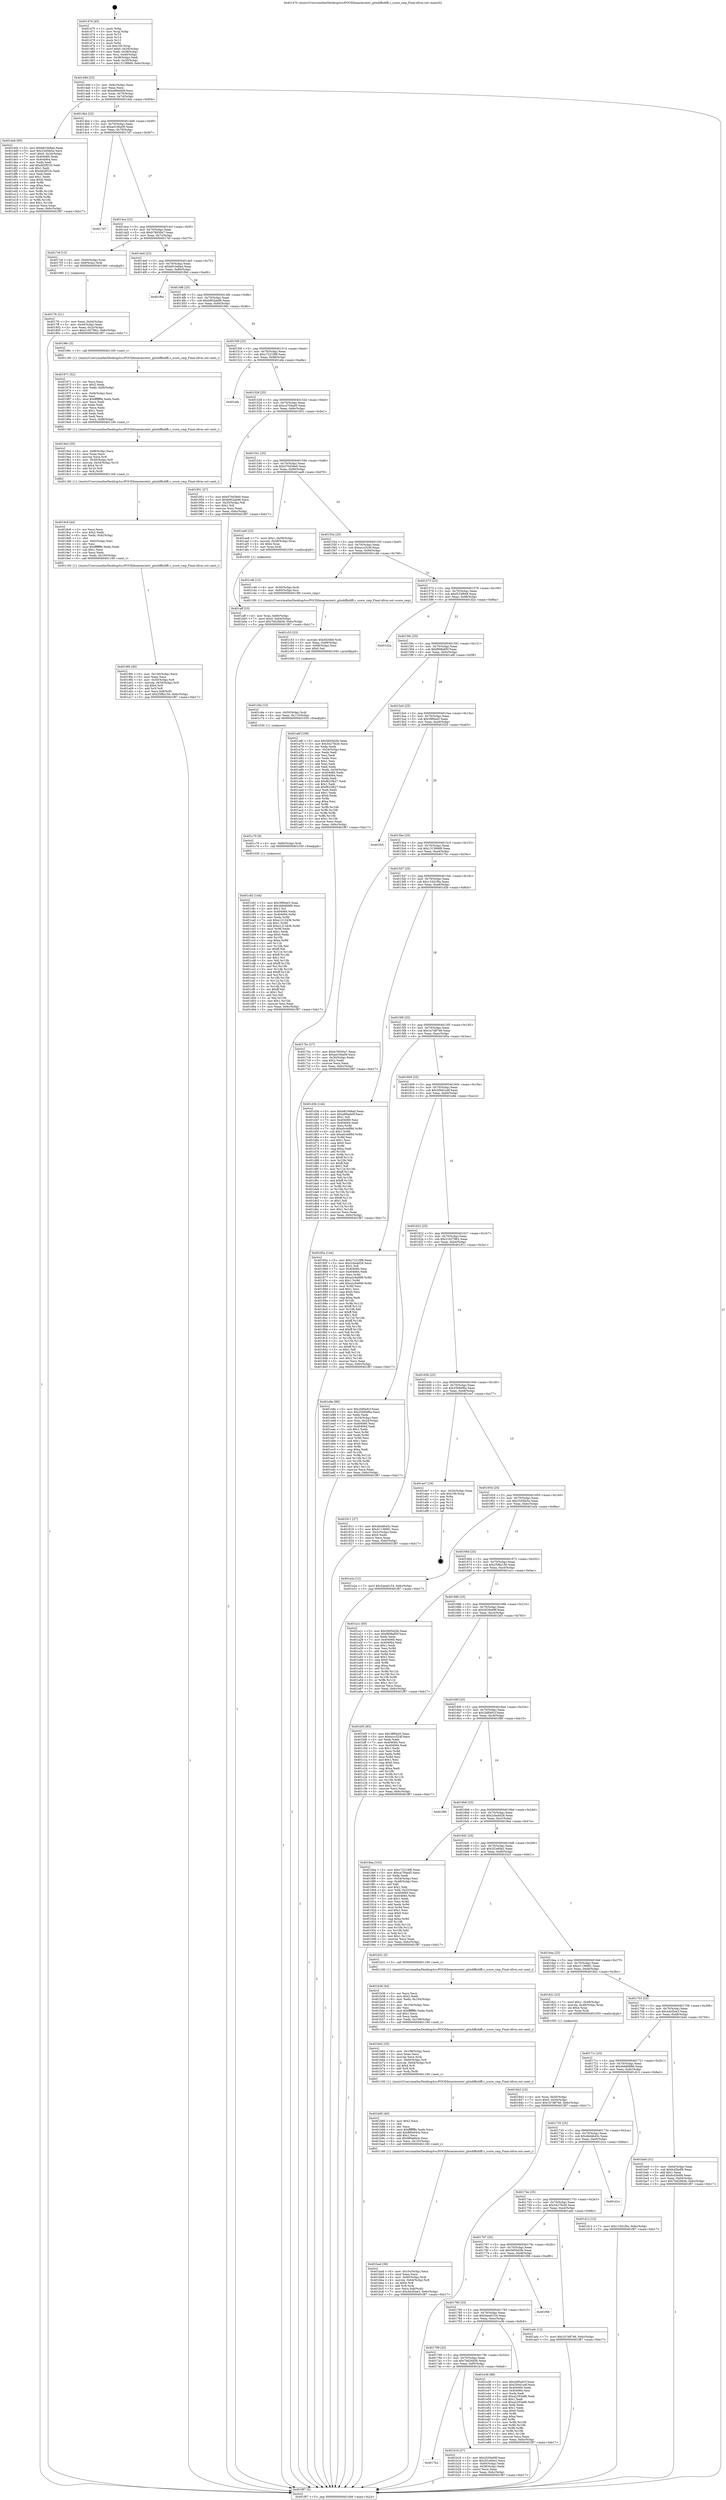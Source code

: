 digraph "0x401470" {
  label = "0x401470 (/mnt/c/Users/mathe/Desktop/tcc/POCII/binaries/extr_gitxdiffxdiffi.c_score_cmp_Final-ollvm.out::main(0))"
  labelloc = "t"
  node[shape=record]

  Entry [label="",width=0.3,height=0.3,shape=circle,fillcolor=black,style=filled]
  "0x40149d" [label="{
     0x40149d [23]\l
     | [instrs]\l
     &nbsp;&nbsp;0x40149d \<+3\>: mov -0x6c(%rbp),%eax\l
     &nbsp;&nbsp;0x4014a0 \<+2\>: mov %eax,%ecx\l
     &nbsp;&nbsp;0x4014a2 \<+6\>: sub $0xa99eeb0f,%ecx\l
     &nbsp;&nbsp;0x4014a8 \<+3\>: mov %eax,-0x70(%rbp)\l
     &nbsp;&nbsp;0x4014ab \<+3\>: mov %ecx,-0x74(%rbp)\l
     &nbsp;&nbsp;0x4014ae \<+6\>: je 0000000000401dcb \<main+0x95b\>\l
  }"]
  "0x401dcb" [label="{
     0x401dcb [95]\l
     | [instrs]\l
     &nbsp;&nbsp;0x401dcb \<+5\>: mov $0xb810e8ad,%eax\l
     &nbsp;&nbsp;0x401dd0 \<+5\>: mov $0x25d5fe5a,%ecx\l
     &nbsp;&nbsp;0x401dd5 \<+7\>: movl $0x0,-0x34(%rbp)\l
     &nbsp;&nbsp;0x401ddc \<+7\>: mov 0x404060,%edx\l
     &nbsp;&nbsp;0x401de3 \<+7\>: mov 0x404064,%esi\l
     &nbsp;&nbsp;0x401dea \<+2\>: mov %edx,%edi\l
     &nbsp;&nbsp;0x401dec \<+6\>: add $0xdd2f01fc,%edi\l
     &nbsp;&nbsp;0x401df2 \<+3\>: sub $0x1,%edi\l
     &nbsp;&nbsp;0x401df5 \<+6\>: sub $0xdd2f01fc,%edi\l
     &nbsp;&nbsp;0x401dfb \<+3\>: imul %edi,%edx\l
     &nbsp;&nbsp;0x401dfe \<+3\>: and $0x1,%edx\l
     &nbsp;&nbsp;0x401e01 \<+3\>: cmp $0x0,%edx\l
     &nbsp;&nbsp;0x401e04 \<+4\>: sete %r8b\l
     &nbsp;&nbsp;0x401e08 \<+3\>: cmp $0xa,%esi\l
     &nbsp;&nbsp;0x401e0b \<+4\>: setl %r9b\l
     &nbsp;&nbsp;0x401e0f \<+3\>: mov %r8b,%r10b\l
     &nbsp;&nbsp;0x401e12 \<+3\>: and %r9b,%r10b\l
     &nbsp;&nbsp;0x401e15 \<+3\>: xor %r9b,%r8b\l
     &nbsp;&nbsp;0x401e18 \<+3\>: or %r8b,%r10b\l
     &nbsp;&nbsp;0x401e1b \<+4\>: test $0x1,%r10b\l
     &nbsp;&nbsp;0x401e1f \<+3\>: cmovne %ecx,%eax\l
     &nbsp;&nbsp;0x401e22 \<+3\>: mov %eax,-0x6c(%rbp)\l
     &nbsp;&nbsp;0x401e25 \<+5\>: jmp 0000000000401f87 \<main+0xb17\>\l
  }"]
  "0x4014b4" [label="{
     0x4014b4 [22]\l
     | [instrs]\l
     &nbsp;&nbsp;0x4014b4 \<+5\>: jmp 00000000004014b9 \<main+0x49\>\l
     &nbsp;&nbsp;0x4014b9 \<+3\>: mov -0x70(%rbp),%eax\l
     &nbsp;&nbsp;0x4014bc \<+5\>: sub $0xad106a09,%eax\l
     &nbsp;&nbsp;0x4014c1 \<+3\>: mov %eax,-0x78(%rbp)\l
     &nbsp;&nbsp;0x4014c4 \<+6\>: je 00000000004017d7 \<main+0x367\>\l
  }"]
  Exit [label="",width=0.3,height=0.3,shape=circle,fillcolor=black,style=filled,peripheries=2]
  "0x4017d7" [label="{
     0x4017d7\l
  }", style=dashed]
  "0x4014ca" [label="{
     0x4014ca [22]\l
     | [instrs]\l
     &nbsp;&nbsp;0x4014ca \<+5\>: jmp 00000000004014cf \<main+0x5f\>\l
     &nbsp;&nbsp;0x4014cf \<+3\>: mov -0x70(%rbp),%eax\l
     &nbsp;&nbsp;0x4014d2 \<+5\>: sub $0xb78050a7,%eax\l
     &nbsp;&nbsp;0x4014d7 \<+3\>: mov %eax,-0x7c(%rbp)\l
     &nbsp;&nbsp;0x4014da \<+6\>: je 00000000004017ef \<main+0x37f\>\l
  }"]
  "0x401c82" [label="{
     0x401c82 [144]\l
     | [instrs]\l
     &nbsp;&nbsp;0x401c82 \<+5\>: mov $0x38f0ed3,%eax\l
     &nbsp;&nbsp;0x401c87 \<+5\>: mov $0x4bb66686,%esi\l
     &nbsp;&nbsp;0x401c8c \<+2\>: mov $0x1,%cl\l
     &nbsp;&nbsp;0x401c8e \<+7\>: mov 0x404060,%edx\l
     &nbsp;&nbsp;0x401c95 \<+8\>: mov 0x404064,%r8d\l
     &nbsp;&nbsp;0x401c9d \<+3\>: mov %edx,%r9d\l
     &nbsp;&nbsp;0x401ca0 \<+7\>: sub $0xe1213436,%r9d\l
     &nbsp;&nbsp;0x401ca7 \<+4\>: sub $0x1,%r9d\l
     &nbsp;&nbsp;0x401cab \<+7\>: add $0xe1213436,%r9d\l
     &nbsp;&nbsp;0x401cb2 \<+4\>: imul %r9d,%edx\l
     &nbsp;&nbsp;0x401cb6 \<+3\>: and $0x1,%edx\l
     &nbsp;&nbsp;0x401cb9 \<+3\>: cmp $0x0,%edx\l
     &nbsp;&nbsp;0x401cbc \<+4\>: sete %r10b\l
     &nbsp;&nbsp;0x401cc0 \<+4\>: cmp $0xa,%r8d\l
     &nbsp;&nbsp;0x401cc4 \<+4\>: setl %r11b\l
     &nbsp;&nbsp;0x401cc8 \<+3\>: mov %r10b,%bl\l
     &nbsp;&nbsp;0x401ccb \<+3\>: xor $0xff,%bl\l
     &nbsp;&nbsp;0x401cce \<+3\>: mov %r11b,%r14b\l
     &nbsp;&nbsp;0x401cd1 \<+4\>: xor $0xff,%r14b\l
     &nbsp;&nbsp;0x401cd5 \<+3\>: xor $0x1,%cl\l
     &nbsp;&nbsp;0x401cd8 \<+3\>: mov %bl,%r15b\l
     &nbsp;&nbsp;0x401cdb \<+4\>: and $0xff,%r15b\l
     &nbsp;&nbsp;0x401cdf \<+3\>: and %cl,%r10b\l
     &nbsp;&nbsp;0x401ce2 \<+3\>: mov %r14b,%r12b\l
     &nbsp;&nbsp;0x401ce5 \<+4\>: and $0xff,%r12b\l
     &nbsp;&nbsp;0x401ce9 \<+3\>: and %cl,%r11b\l
     &nbsp;&nbsp;0x401cec \<+3\>: or %r10b,%r15b\l
     &nbsp;&nbsp;0x401cef \<+3\>: or %r11b,%r12b\l
     &nbsp;&nbsp;0x401cf2 \<+3\>: xor %r12b,%r15b\l
     &nbsp;&nbsp;0x401cf5 \<+3\>: or %r14b,%bl\l
     &nbsp;&nbsp;0x401cf8 \<+3\>: xor $0xff,%bl\l
     &nbsp;&nbsp;0x401cfb \<+3\>: or $0x1,%cl\l
     &nbsp;&nbsp;0x401cfe \<+2\>: and %cl,%bl\l
     &nbsp;&nbsp;0x401d00 \<+3\>: or %bl,%r15b\l
     &nbsp;&nbsp;0x401d03 \<+4\>: test $0x1,%r15b\l
     &nbsp;&nbsp;0x401d07 \<+3\>: cmovne %esi,%eax\l
     &nbsp;&nbsp;0x401d0a \<+3\>: mov %eax,-0x6c(%rbp)\l
     &nbsp;&nbsp;0x401d0d \<+5\>: jmp 0000000000401f87 \<main+0xb17\>\l
  }"]
  "0x4017ef" [label="{
     0x4017ef [13]\l
     | [instrs]\l
     &nbsp;&nbsp;0x4017ef \<+4\>: mov -0x40(%rbp),%rax\l
     &nbsp;&nbsp;0x4017f3 \<+4\>: mov 0x8(%rax),%rdi\l
     &nbsp;&nbsp;0x4017f7 \<+5\>: call 0000000000401060 \<atoi@plt\>\l
     | [calls]\l
     &nbsp;&nbsp;0x401060 \{1\} (unknown)\l
  }"]
  "0x4014e0" [label="{
     0x4014e0 [22]\l
     | [instrs]\l
     &nbsp;&nbsp;0x4014e0 \<+5\>: jmp 00000000004014e5 \<main+0x75\>\l
     &nbsp;&nbsp;0x4014e5 \<+3\>: mov -0x70(%rbp),%eax\l
     &nbsp;&nbsp;0x4014e8 \<+5\>: sub $0xb810e8ad,%eax\l
     &nbsp;&nbsp;0x4014ed \<+3\>: mov %eax,-0x80(%rbp)\l
     &nbsp;&nbsp;0x4014f0 \<+6\>: je 0000000000401f6d \<main+0xafd\>\l
  }"]
  "0x401c79" [label="{
     0x401c79 [9]\l
     | [instrs]\l
     &nbsp;&nbsp;0x401c79 \<+4\>: mov -0x60(%rbp),%rdi\l
     &nbsp;&nbsp;0x401c7d \<+5\>: call 0000000000401030 \<free@plt\>\l
     | [calls]\l
     &nbsp;&nbsp;0x401030 \{1\} (unknown)\l
  }"]
  "0x401f6d" [label="{
     0x401f6d\l
  }", style=dashed]
  "0x4014f6" [label="{
     0x4014f6 [25]\l
     | [instrs]\l
     &nbsp;&nbsp;0x4014f6 \<+5\>: jmp 00000000004014fb \<main+0x8b\>\l
     &nbsp;&nbsp;0x4014fb \<+3\>: mov -0x70(%rbp),%eax\l
     &nbsp;&nbsp;0x4014fe \<+5\>: sub $0xb902ab86,%eax\l
     &nbsp;&nbsp;0x401503 \<+6\>: mov %eax,-0x84(%rbp)\l
     &nbsp;&nbsp;0x401509 \<+6\>: je 000000000040196c \<main+0x4fc\>\l
  }"]
  "0x401c6a" [label="{
     0x401c6a [15]\l
     | [instrs]\l
     &nbsp;&nbsp;0x401c6a \<+4\>: mov -0x50(%rbp),%rdi\l
     &nbsp;&nbsp;0x401c6e \<+6\>: mov %eax,-0x110(%rbp)\l
     &nbsp;&nbsp;0x401c74 \<+5\>: call 0000000000401030 \<free@plt\>\l
     | [calls]\l
     &nbsp;&nbsp;0x401030 \{1\} (unknown)\l
  }"]
  "0x40196c" [label="{
     0x40196c [5]\l
     | [instrs]\l
     &nbsp;&nbsp;0x40196c \<+5\>: call 0000000000401160 \<next_i\>\l
     | [calls]\l
     &nbsp;&nbsp;0x401160 \{1\} (/mnt/c/Users/mathe/Desktop/tcc/POCII/binaries/extr_gitxdiffxdiffi.c_score_cmp_Final-ollvm.out::next_i)\l
  }"]
  "0x40150f" [label="{
     0x40150f [25]\l
     | [instrs]\l
     &nbsp;&nbsp;0x40150f \<+5\>: jmp 0000000000401514 \<main+0xa4\>\l
     &nbsp;&nbsp;0x401514 \<+3\>: mov -0x70(%rbp),%eax\l
     &nbsp;&nbsp;0x401517 \<+5\>: sub $0xc72218f8,%eax\l
     &nbsp;&nbsp;0x40151c \<+6\>: mov %eax,-0x88(%rbp)\l
     &nbsp;&nbsp;0x401522 \<+6\>: je 0000000000401efa \<main+0xa8a\>\l
  }"]
  "0x401c53" [label="{
     0x401c53 [23]\l
     | [instrs]\l
     &nbsp;&nbsp;0x401c53 \<+10\>: movabs $0x4020b6,%rdi\l
     &nbsp;&nbsp;0x401c5d \<+3\>: mov %eax,-0x68(%rbp)\l
     &nbsp;&nbsp;0x401c60 \<+3\>: mov -0x68(%rbp),%esi\l
     &nbsp;&nbsp;0x401c63 \<+2\>: mov $0x0,%al\l
     &nbsp;&nbsp;0x401c65 \<+5\>: call 0000000000401040 \<printf@plt\>\l
     | [calls]\l
     &nbsp;&nbsp;0x401040 \{1\} (unknown)\l
  }"]
  "0x401efa" [label="{
     0x401efa\l
  }", style=dashed]
  "0x401528" [label="{
     0x401528 [25]\l
     | [instrs]\l
     &nbsp;&nbsp;0x401528 \<+5\>: jmp 000000000040152d \<main+0xbd\>\l
     &nbsp;&nbsp;0x40152d \<+3\>: mov -0x70(%rbp),%eax\l
     &nbsp;&nbsp;0x401530 \<+5\>: sub $0xca704ad5,%eax\l
     &nbsp;&nbsp;0x401535 \<+6\>: mov %eax,-0x8c(%rbp)\l
     &nbsp;&nbsp;0x40153b \<+6\>: je 0000000000401951 \<main+0x4e1\>\l
  }"]
  "0x401bad" [label="{
     0x401bad [39]\l
     | [instrs]\l
     &nbsp;&nbsp;0x401bad \<+6\>: mov -0x10c(%rbp),%ecx\l
     &nbsp;&nbsp;0x401bb3 \<+3\>: imul %eax,%ecx\l
     &nbsp;&nbsp;0x401bb6 \<+4\>: mov -0x60(%rbp),%rdi\l
     &nbsp;&nbsp;0x401bba \<+4\>: movslq -0x64(%rbp),%r8\l
     &nbsp;&nbsp;0x401bbe \<+4\>: shl $0x4,%r8\l
     &nbsp;&nbsp;0x401bc2 \<+3\>: add %r8,%rdi\l
     &nbsp;&nbsp;0x401bc5 \<+3\>: mov %ecx,0x8(%rdi)\l
     &nbsp;&nbsp;0x401bc8 \<+7\>: movl $0x44cf2ee3,-0x6c(%rbp)\l
     &nbsp;&nbsp;0x401bcf \<+5\>: jmp 0000000000401f87 \<main+0xb17\>\l
  }"]
  "0x401951" [label="{
     0x401951 [27]\l
     | [instrs]\l
     &nbsp;&nbsp;0x401951 \<+5\>: mov $0xd70d38e0,%eax\l
     &nbsp;&nbsp;0x401956 \<+5\>: mov $0xb902ab86,%ecx\l
     &nbsp;&nbsp;0x40195b \<+3\>: mov -0x25(%rbp),%dl\l
     &nbsp;&nbsp;0x40195e \<+3\>: test $0x1,%dl\l
     &nbsp;&nbsp;0x401961 \<+3\>: cmovne %ecx,%eax\l
     &nbsp;&nbsp;0x401964 \<+3\>: mov %eax,-0x6c(%rbp)\l
     &nbsp;&nbsp;0x401967 \<+5\>: jmp 0000000000401f87 \<main+0xb17\>\l
  }"]
  "0x401541" [label="{
     0x401541 [25]\l
     | [instrs]\l
     &nbsp;&nbsp;0x401541 \<+5\>: jmp 0000000000401546 \<main+0xd6\>\l
     &nbsp;&nbsp;0x401546 \<+3\>: mov -0x70(%rbp),%eax\l
     &nbsp;&nbsp;0x401549 \<+5\>: sub $0xd70d38e0,%eax\l
     &nbsp;&nbsp;0x40154e \<+6\>: mov %eax,-0x90(%rbp)\l
     &nbsp;&nbsp;0x401554 \<+6\>: je 0000000000401ae8 \<main+0x678\>\l
  }"]
  "0x401b85" [label="{
     0x401b85 [40]\l
     | [instrs]\l
     &nbsp;&nbsp;0x401b85 \<+5\>: mov $0x2,%ecx\l
     &nbsp;&nbsp;0x401b8a \<+1\>: cltd\l
     &nbsp;&nbsp;0x401b8b \<+2\>: idiv %ecx\l
     &nbsp;&nbsp;0x401b8d \<+6\>: imul $0xfffffffe,%edx,%ecx\l
     &nbsp;&nbsp;0x401b93 \<+6\>: add $0x8f0a94cb,%ecx\l
     &nbsp;&nbsp;0x401b99 \<+3\>: add $0x1,%ecx\l
     &nbsp;&nbsp;0x401b9c \<+6\>: sub $0x8f0a94cb,%ecx\l
     &nbsp;&nbsp;0x401ba2 \<+6\>: mov %ecx,-0x10c(%rbp)\l
     &nbsp;&nbsp;0x401ba8 \<+5\>: call 0000000000401160 \<next_i\>\l
     | [calls]\l
     &nbsp;&nbsp;0x401160 \{1\} (/mnt/c/Users/mathe/Desktop/tcc/POCII/binaries/extr_gitxdiffxdiffi.c_score_cmp_Final-ollvm.out::next_i)\l
  }"]
  "0x401ae8" [label="{
     0x401ae8 [23]\l
     | [instrs]\l
     &nbsp;&nbsp;0x401ae8 \<+7\>: movl $0x1,-0x58(%rbp)\l
     &nbsp;&nbsp;0x401aef \<+4\>: movslq -0x58(%rbp),%rax\l
     &nbsp;&nbsp;0x401af3 \<+4\>: shl $0x4,%rax\l
     &nbsp;&nbsp;0x401af7 \<+3\>: mov %rax,%rdi\l
     &nbsp;&nbsp;0x401afa \<+5\>: call 0000000000401050 \<malloc@plt\>\l
     | [calls]\l
     &nbsp;&nbsp;0x401050 \{1\} (unknown)\l
  }"]
  "0x40155a" [label="{
     0x40155a [25]\l
     | [instrs]\l
     &nbsp;&nbsp;0x40155a \<+5\>: jmp 000000000040155f \<main+0xef\>\l
     &nbsp;&nbsp;0x40155f \<+3\>: mov -0x70(%rbp),%eax\l
     &nbsp;&nbsp;0x401562 \<+5\>: sub $0xeccc524f,%eax\l
     &nbsp;&nbsp;0x401567 \<+6\>: mov %eax,-0x94(%rbp)\l
     &nbsp;&nbsp;0x40156d \<+6\>: je 0000000000401c46 \<main+0x7d6\>\l
  }"]
  "0x401b62" [label="{
     0x401b62 [35]\l
     | [instrs]\l
     &nbsp;&nbsp;0x401b62 \<+6\>: mov -0x108(%rbp),%ecx\l
     &nbsp;&nbsp;0x401b68 \<+3\>: imul %eax,%ecx\l
     &nbsp;&nbsp;0x401b6b \<+3\>: movslq %ecx,%rdi\l
     &nbsp;&nbsp;0x401b6e \<+4\>: mov -0x60(%rbp),%r8\l
     &nbsp;&nbsp;0x401b72 \<+4\>: movslq -0x64(%rbp),%r9\l
     &nbsp;&nbsp;0x401b76 \<+4\>: shl $0x4,%r9\l
     &nbsp;&nbsp;0x401b7a \<+3\>: add %r9,%r8\l
     &nbsp;&nbsp;0x401b7d \<+3\>: mov %rdi,(%r8)\l
     &nbsp;&nbsp;0x401b80 \<+5\>: call 0000000000401160 \<next_i\>\l
     | [calls]\l
     &nbsp;&nbsp;0x401160 \{1\} (/mnt/c/Users/mathe/Desktop/tcc/POCII/binaries/extr_gitxdiffxdiffi.c_score_cmp_Final-ollvm.out::next_i)\l
  }"]
  "0x401c46" [label="{
     0x401c46 [13]\l
     | [instrs]\l
     &nbsp;&nbsp;0x401c46 \<+4\>: mov -0x50(%rbp),%rdi\l
     &nbsp;&nbsp;0x401c4a \<+4\>: mov -0x60(%rbp),%rsi\l
     &nbsp;&nbsp;0x401c4e \<+5\>: call 00000000004013f0 \<score_cmp\>\l
     | [calls]\l
     &nbsp;&nbsp;0x4013f0 \{1\} (/mnt/c/Users/mathe/Desktop/tcc/POCII/binaries/extr_gitxdiffxdiffi.c_score_cmp_Final-ollvm.out::score_cmp)\l
  }"]
  "0x401573" [label="{
     0x401573 [25]\l
     | [instrs]\l
     &nbsp;&nbsp;0x401573 \<+5\>: jmp 0000000000401578 \<main+0x108\>\l
     &nbsp;&nbsp;0x401578 \<+3\>: mov -0x70(%rbp),%eax\l
     &nbsp;&nbsp;0x40157b \<+5\>: sub $0xf233f948,%eax\l
     &nbsp;&nbsp;0x401580 \<+6\>: mov %eax,-0x98(%rbp)\l
     &nbsp;&nbsp;0x401586 \<+6\>: je 0000000000401d2a \<main+0x8ba\>\l
  }"]
  "0x401b36" [label="{
     0x401b36 [44]\l
     | [instrs]\l
     &nbsp;&nbsp;0x401b36 \<+2\>: xor %ecx,%ecx\l
     &nbsp;&nbsp;0x401b38 \<+5\>: mov $0x2,%edx\l
     &nbsp;&nbsp;0x401b3d \<+6\>: mov %edx,-0x104(%rbp)\l
     &nbsp;&nbsp;0x401b43 \<+1\>: cltd\l
     &nbsp;&nbsp;0x401b44 \<+6\>: mov -0x104(%rbp),%esi\l
     &nbsp;&nbsp;0x401b4a \<+2\>: idiv %esi\l
     &nbsp;&nbsp;0x401b4c \<+6\>: imul $0xfffffffe,%edx,%edx\l
     &nbsp;&nbsp;0x401b52 \<+3\>: sub $0x1,%ecx\l
     &nbsp;&nbsp;0x401b55 \<+2\>: sub %ecx,%edx\l
     &nbsp;&nbsp;0x401b57 \<+6\>: mov %edx,-0x108(%rbp)\l
     &nbsp;&nbsp;0x401b5d \<+5\>: call 0000000000401160 \<next_i\>\l
     | [calls]\l
     &nbsp;&nbsp;0x401160 \{1\} (/mnt/c/Users/mathe/Desktop/tcc/POCII/binaries/extr_gitxdiffxdiffi.c_score_cmp_Final-ollvm.out::next_i)\l
  }"]
  "0x401d2a" [label="{
     0x401d2a\l
  }", style=dashed]
  "0x40158c" [label="{
     0x40158c [25]\l
     | [instrs]\l
     &nbsp;&nbsp;0x40158c \<+5\>: jmp 0000000000401591 \<main+0x121\>\l
     &nbsp;&nbsp;0x401591 \<+3\>: mov -0x70(%rbp),%eax\l
     &nbsp;&nbsp;0x401594 \<+5\>: sub $0xf908a85f,%eax\l
     &nbsp;&nbsp;0x401599 \<+6\>: mov %eax,-0x9c(%rbp)\l
     &nbsp;&nbsp;0x40159f \<+6\>: je 0000000000401a6f \<main+0x5ff\>\l
  }"]
  "0x4017b2" [label="{
     0x4017b2\l
  }", style=dashed]
  "0x401a6f" [label="{
     0x401a6f [109]\l
     | [instrs]\l
     &nbsp;&nbsp;0x401a6f \<+5\>: mov $0x5605d2fe,%eax\l
     &nbsp;&nbsp;0x401a74 \<+5\>: mov $0x5427fe26,%ecx\l
     &nbsp;&nbsp;0x401a79 \<+2\>: xor %edx,%edx\l
     &nbsp;&nbsp;0x401a7b \<+3\>: mov -0x54(%rbp),%esi\l
     &nbsp;&nbsp;0x401a7e \<+2\>: mov %edx,%edi\l
     &nbsp;&nbsp;0x401a80 \<+2\>: sub %esi,%edi\l
     &nbsp;&nbsp;0x401a82 \<+2\>: mov %edx,%esi\l
     &nbsp;&nbsp;0x401a84 \<+3\>: sub $0x1,%esi\l
     &nbsp;&nbsp;0x401a87 \<+2\>: add %esi,%edi\l
     &nbsp;&nbsp;0x401a89 \<+2\>: sub %edi,%edx\l
     &nbsp;&nbsp;0x401a8b \<+3\>: mov %edx,-0x54(%rbp)\l
     &nbsp;&nbsp;0x401a8e \<+7\>: mov 0x404060,%edx\l
     &nbsp;&nbsp;0x401a95 \<+7\>: mov 0x404064,%esi\l
     &nbsp;&nbsp;0x401a9c \<+2\>: mov %edx,%edi\l
     &nbsp;&nbsp;0x401a9e \<+6\>: add $0xf622fb27,%edi\l
     &nbsp;&nbsp;0x401aa4 \<+3\>: sub $0x1,%edi\l
     &nbsp;&nbsp;0x401aa7 \<+6\>: sub $0xf622fb27,%edi\l
     &nbsp;&nbsp;0x401aad \<+3\>: imul %edi,%edx\l
     &nbsp;&nbsp;0x401ab0 \<+3\>: and $0x1,%edx\l
     &nbsp;&nbsp;0x401ab3 \<+3\>: cmp $0x0,%edx\l
     &nbsp;&nbsp;0x401ab6 \<+4\>: sete %r8b\l
     &nbsp;&nbsp;0x401aba \<+3\>: cmp $0xa,%esi\l
     &nbsp;&nbsp;0x401abd \<+4\>: setl %r9b\l
     &nbsp;&nbsp;0x401ac1 \<+3\>: mov %r8b,%r10b\l
     &nbsp;&nbsp;0x401ac4 \<+3\>: and %r9b,%r10b\l
     &nbsp;&nbsp;0x401ac7 \<+3\>: xor %r9b,%r8b\l
     &nbsp;&nbsp;0x401aca \<+3\>: or %r8b,%r10b\l
     &nbsp;&nbsp;0x401acd \<+4\>: test $0x1,%r10b\l
     &nbsp;&nbsp;0x401ad1 \<+3\>: cmovne %ecx,%eax\l
     &nbsp;&nbsp;0x401ad4 \<+3\>: mov %eax,-0x6c(%rbp)\l
     &nbsp;&nbsp;0x401ad7 \<+5\>: jmp 0000000000401f87 \<main+0xb17\>\l
  }"]
  "0x4015a5" [label="{
     0x4015a5 [25]\l
     | [instrs]\l
     &nbsp;&nbsp;0x4015a5 \<+5\>: jmp 00000000004015aa \<main+0x13a\>\l
     &nbsp;&nbsp;0x4015aa \<+3\>: mov -0x70(%rbp),%eax\l
     &nbsp;&nbsp;0x4015ad \<+5\>: sub $0x38f0ed3,%eax\l
     &nbsp;&nbsp;0x4015b2 \<+6\>: mov %eax,-0xa0(%rbp)\l
     &nbsp;&nbsp;0x4015b8 \<+6\>: je 0000000000401f25 \<main+0xab5\>\l
  }"]
  "0x401b16" [label="{
     0x401b16 [27]\l
     | [instrs]\l
     &nbsp;&nbsp;0x401b16 \<+5\>: mov $0x2630e69f,%eax\l
     &nbsp;&nbsp;0x401b1b \<+5\>: mov $0x2f1e60e2,%ecx\l
     &nbsp;&nbsp;0x401b20 \<+3\>: mov -0x64(%rbp),%edx\l
     &nbsp;&nbsp;0x401b23 \<+3\>: cmp -0x58(%rbp),%edx\l
     &nbsp;&nbsp;0x401b26 \<+3\>: cmovl %ecx,%eax\l
     &nbsp;&nbsp;0x401b29 \<+3\>: mov %eax,-0x6c(%rbp)\l
     &nbsp;&nbsp;0x401b2c \<+5\>: jmp 0000000000401f87 \<main+0xb17\>\l
  }"]
  "0x401f25" [label="{
     0x401f25\l
  }", style=dashed]
  "0x4015be" [label="{
     0x4015be [25]\l
     | [instrs]\l
     &nbsp;&nbsp;0x4015be \<+5\>: jmp 00000000004015c3 \<main+0x153\>\l
     &nbsp;&nbsp;0x4015c3 \<+3\>: mov -0x70(%rbp),%eax\l
     &nbsp;&nbsp;0x4015c6 \<+5\>: sub $0x131399d9,%eax\l
     &nbsp;&nbsp;0x4015cb \<+6\>: mov %eax,-0xa4(%rbp)\l
     &nbsp;&nbsp;0x4015d1 \<+6\>: je 00000000004017bc \<main+0x34c\>\l
  }"]
  "0x401799" [label="{
     0x401799 [25]\l
     | [instrs]\l
     &nbsp;&nbsp;0x401799 \<+5\>: jmp 000000000040179e \<main+0x32e\>\l
     &nbsp;&nbsp;0x40179e \<+3\>: mov -0x70(%rbp),%eax\l
     &nbsp;&nbsp;0x4017a1 \<+5\>: sub $0x7b626b56,%eax\l
     &nbsp;&nbsp;0x4017a6 \<+6\>: mov %eax,-0xf0(%rbp)\l
     &nbsp;&nbsp;0x4017ac \<+6\>: je 0000000000401b16 \<main+0x6a6\>\l
  }"]
  "0x4017bc" [label="{
     0x4017bc [27]\l
     | [instrs]\l
     &nbsp;&nbsp;0x4017bc \<+5\>: mov $0xb78050a7,%eax\l
     &nbsp;&nbsp;0x4017c1 \<+5\>: mov $0xad106a09,%ecx\l
     &nbsp;&nbsp;0x4017c6 \<+3\>: mov -0x30(%rbp),%edx\l
     &nbsp;&nbsp;0x4017c9 \<+3\>: cmp $0x2,%edx\l
     &nbsp;&nbsp;0x4017cc \<+3\>: cmovne %ecx,%eax\l
     &nbsp;&nbsp;0x4017cf \<+3\>: mov %eax,-0x6c(%rbp)\l
     &nbsp;&nbsp;0x4017d2 \<+5\>: jmp 0000000000401f87 \<main+0xb17\>\l
  }"]
  "0x4015d7" [label="{
     0x4015d7 [25]\l
     | [instrs]\l
     &nbsp;&nbsp;0x4015d7 \<+5\>: jmp 00000000004015dc \<main+0x16c\>\l
     &nbsp;&nbsp;0x4015dc \<+3\>: mov -0x70(%rbp),%eax\l
     &nbsp;&nbsp;0x4015df \<+5\>: sub $0x133d1f0a,%eax\l
     &nbsp;&nbsp;0x4015e4 \<+6\>: mov %eax,-0xa8(%rbp)\l
     &nbsp;&nbsp;0x4015ea \<+6\>: je 0000000000401d3b \<main+0x8cb\>\l
  }"]
  "0x401f87" [label="{
     0x401f87 [5]\l
     | [instrs]\l
     &nbsp;&nbsp;0x401f87 \<+5\>: jmp 000000000040149d \<main+0x2d\>\l
  }"]
  "0x401470" [label="{
     0x401470 [45]\l
     | [instrs]\l
     &nbsp;&nbsp;0x401470 \<+1\>: push %rbp\l
     &nbsp;&nbsp;0x401471 \<+3\>: mov %rsp,%rbp\l
     &nbsp;&nbsp;0x401474 \<+2\>: push %r15\l
     &nbsp;&nbsp;0x401476 \<+2\>: push %r14\l
     &nbsp;&nbsp;0x401478 \<+2\>: push %r12\l
     &nbsp;&nbsp;0x40147a \<+1\>: push %rbx\l
     &nbsp;&nbsp;0x40147b \<+7\>: sub $0x100,%rsp\l
     &nbsp;&nbsp;0x401482 \<+7\>: movl $0x0,-0x34(%rbp)\l
     &nbsp;&nbsp;0x401489 \<+3\>: mov %edi,-0x38(%rbp)\l
     &nbsp;&nbsp;0x40148c \<+4\>: mov %rsi,-0x40(%rbp)\l
     &nbsp;&nbsp;0x401490 \<+3\>: mov -0x38(%rbp),%edi\l
     &nbsp;&nbsp;0x401493 \<+3\>: mov %edi,-0x30(%rbp)\l
     &nbsp;&nbsp;0x401496 \<+7\>: movl $0x131399d9,-0x6c(%rbp)\l
  }"]
  "0x4017fc" [label="{
     0x4017fc [21]\l
     | [instrs]\l
     &nbsp;&nbsp;0x4017fc \<+3\>: mov %eax,-0x44(%rbp)\l
     &nbsp;&nbsp;0x4017ff \<+3\>: mov -0x44(%rbp),%eax\l
     &nbsp;&nbsp;0x401802 \<+3\>: mov %eax,-0x2c(%rbp)\l
     &nbsp;&nbsp;0x401805 \<+7\>: movl $0x21627862,-0x6c(%rbp)\l
     &nbsp;&nbsp;0x40180c \<+5\>: jmp 0000000000401f87 \<main+0xb17\>\l
  }"]
  "0x401e36" [label="{
     0x401e36 [88]\l
     | [instrs]\l
     &nbsp;&nbsp;0x401e36 \<+5\>: mov $0x2bf0a91f,%eax\l
     &nbsp;&nbsp;0x401e3b \<+5\>: mov $0x200d1a4f,%ecx\l
     &nbsp;&nbsp;0x401e40 \<+7\>: mov 0x404060,%edx\l
     &nbsp;&nbsp;0x401e47 \<+7\>: mov 0x404064,%esi\l
     &nbsp;&nbsp;0x401e4e \<+2\>: mov %edx,%edi\l
     &nbsp;&nbsp;0x401e50 \<+6\>: add $0xa2293a86,%edi\l
     &nbsp;&nbsp;0x401e56 \<+3\>: sub $0x1,%edi\l
     &nbsp;&nbsp;0x401e59 \<+6\>: sub $0xa2293a86,%edi\l
     &nbsp;&nbsp;0x401e5f \<+3\>: imul %edi,%edx\l
     &nbsp;&nbsp;0x401e62 \<+3\>: and $0x1,%edx\l
     &nbsp;&nbsp;0x401e65 \<+3\>: cmp $0x0,%edx\l
     &nbsp;&nbsp;0x401e68 \<+4\>: sete %r8b\l
     &nbsp;&nbsp;0x401e6c \<+3\>: cmp $0xa,%esi\l
     &nbsp;&nbsp;0x401e6f \<+4\>: setl %r9b\l
     &nbsp;&nbsp;0x401e73 \<+3\>: mov %r8b,%r10b\l
     &nbsp;&nbsp;0x401e76 \<+3\>: and %r9b,%r10b\l
     &nbsp;&nbsp;0x401e79 \<+3\>: xor %r9b,%r8b\l
     &nbsp;&nbsp;0x401e7c \<+3\>: or %r8b,%r10b\l
     &nbsp;&nbsp;0x401e7f \<+4\>: test $0x1,%r10b\l
     &nbsp;&nbsp;0x401e83 \<+3\>: cmovne %ecx,%eax\l
     &nbsp;&nbsp;0x401e86 \<+3\>: mov %eax,-0x6c(%rbp)\l
     &nbsp;&nbsp;0x401e89 \<+5\>: jmp 0000000000401f87 \<main+0xb17\>\l
  }"]
  "0x401d3b" [label="{
     0x401d3b [144]\l
     | [instrs]\l
     &nbsp;&nbsp;0x401d3b \<+5\>: mov $0xb810e8ad,%eax\l
     &nbsp;&nbsp;0x401d40 \<+5\>: mov $0xa99eeb0f,%ecx\l
     &nbsp;&nbsp;0x401d45 \<+2\>: mov $0x1,%dl\l
     &nbsp;&nbsp;0x401d47 \<+7\>: mov 0x404060,%esi\l
     &nbsp;&nbsp;0x401d4e \<+7\>: mov 0x404064,%edi\l
     &nbsp;&nbsp;0x401d55 \<+3\>: mov %esi,%r8d\l
     &nbsp;&nbsp;0x401d58 \<+7\>: sub $0xa0c4df9d,%r8d\l
     &nbsp;&nbsp;0x401d5f \<+4\>: sub $0x1,%r8d\l
     &nbsp;&nbsp;0x401d63 \<+7\>: add $0xa0c4df9d,%r8d\l
     &nbsp;&nbsp;0x401d6a \<+4\>: imul %r8d,%esi\l
     &nbsp;&nbsp;0x401d6e \<+3\>: and $0x1,%esi\l
     &nbsp;&nbsp;0x401d71 \<+3\>: cmp $0x0,%esi\l
     &nbsp;&nbsp;0x401d74 \<+4\>: sete %r9b\l
     &nbsp;&nbsp;0x401d78 \<+3\>: cmp $0xa,%edi\l
     &nbsp;&nbsp;0x401d7b \<+4\>: setl %r10b\l
     &nbsp;&nbsp;0x401d7f \<+3\>: mov %r9b,%r11b\l
     &nbsp;&nbsp;0x401d82 \<+4\>: xor $0xff,%r11b\l
     &nbsp;&nbsp;0x401d86 \<+3\>: mov %r10b,%bl\l
     &nbsp;&nbsp;0x401d89 \<+3\>: xor $0xff,%bl\l
     &nbsp;&nbsp;0x401d8c \<+3\>: xor $0x1,%dl\l
     &nbsp;&nbsp;0x401d8f \<+3\>: mov %r11b,%r14b\l
     &nbsp;&nbsp;0x401d92 \<+4\>: and $0xff,%r14b\l
     &nbsp;&nbsp;0x401d96 \<+3\>: and %dl,%r9b\l
     &nbsp;&nbsp;0x401d99 \<+3\>: mov %bl,%r15b\l
     &nbsp;&nbsp;0x401d9c \<+4\>: and $0xff,%r15b\l
     &nbsp;&nbsp;0x401da0 \<+3\>: and %dl,%r10b\l
     &nbsp;&nbsp;0x401da3 \<+3\>: or %r9b,%r14b\l
     &nbsp;&nbsp;0x401da6 \<+3\>: or %r10b,%r15b\l
     &nbsp;&nbsp;0x401da9 \<+3\>: xor %r15b,%r14b\l
     &nbsp;&nbsp;0x401dac \<+3\>: or %bl,%r11b\l
     &nbsp;&nbsp;0x401daf \<+4\>: xor $0xff,%r11b\l
     &nbsp;&nbsp;0x401db3 \<+3\>: or $0x1,%dl\l
     &nbsp;&nbsp;0x401db6 \<+3\>: and %dl,%r11b\l
     &nbsp;&nbsp;0x401db9 \<+3\>: or %r11b,%r14b\l
     &nbsp;&nbsp;0x401dbc \<+4\>: test $0x1,%r14b\l
     &nbsp;&nbsp;0x401dc0 \<+3\>: cmovne %ecx,%eax\l
     &nbsp;&nbsp;0x401dc3 \<+3\>: mov %eax,-0x6c(%rbp)\l
     &nbsp;&nbsp;0x401dc6 \<+5\>: jmp 0000000000401f87 \<main+0xb17\>\l
  }"]
  "0x4015f0" [label="{
     0x4015f0 [25]\l
     | [instrs]\l
     &nbsp;&nbsp;0x4015f0 \<+5\>: jmp 00000000004015f5 \<main+0x185\>\l
     &nbsp;&nbsp;0x4015f5 \<+3\>: mov -0x70(%rbp),%eax\l
     &nbsp;&nbsp;0x4015f8 \<+5\>: sub $0x1b7d8746,%eax\l
     &nbsp;&nbsp;0x4015fd \<+6\>: mov %eax,-0xac(%rbp)\l
     &nbsp;&nbsp;0x401603 \<+6\>: je 000000000040185a \<main+0x3ea\>\l
  }"]
  "0x401780" [label="{
     0x401780 [25]\l
     | [instrs]\l
     &nbsp;&nbsp;0x401780 \<+5\>: jmp 0000000000401785 \<main+0x315\>\l
     &nbsp;&nbsp;0x401785 \<+3\>: mov -0x70(%rbp),%eax\l
     &nbsp;&nbsp;0x401788 \<+5\>: sub $0x5aea0154,%eax\l
     &nbsp;&nbsp;0x40178d \<+6\>: mov %eax,-0xec(%rbp)\l
     &nbsp;&nbsp;0x401793 \<+6\>: je 0000000000401e36 \<main+0x9c6\>\l
  }"]
  "0x40185a" [label="{
     0x40185a [144]\l
     | [instrs]\l
     &nbsp;&nbsp;0x40185a \<+5\>: mov $0xc72218f8,%eax\l
     &nbsp;&nbsp;0x40185f \<+5\>: mov $0x2cba4d26,%ecx\l
     &nbsp;&nbsp;0x401864 \<+2\>: mov $0x1,%dl\l
     &nbsp;&nbsp;0x401866 \<+7\>: mov 0x404060,%esi\l
     &nbsp;&nbsp;0x40186d \<+7\>: mov 0x404064,%edi\l
     &nbsp;&nbsp;0x401874 \<+3\>: mov %esi,%r8d\l
     &nbsp;&nbsp;0x401877 \<+7\>: sub $0xa2c9a999,%r8d\l
     &nbsp;&nbsp;0x40187e \<+4\>: sub $0x1,%r8d\l
     &nbsp;&nbsp;0x401882 \<+7\>: add $0xa2c9a999,%r8d\l
     &nbsp;&nbsp;0x401889 \<+4\>: imul %r8d,%esi\l
     &nbsp;&nbsp;0x40188d \<+3\>: and $0x1,%esi\l
     &nbsp;&nbsp;0x401890 \<+3\>: cmp $0x0,%esi\l
     &nbsp;&nbsp;0x401893 \<+4\>: sete %r9b\l
     &nbsp;&nbsp;0x401897 \<+3\>: cmp $0xa,%edi\l
     &nbsp;&nbsp;0x40189a \<+4\>: setl %r10b\l
     &nbsp;&nbsp;0x40189e \<+3\>: mov %r9b,%r11b\l
     &nbsp;&nbsp;0x4018a1 \<+4\>: xor $0xff,%r11b\l
     &nbsp;&nbsp;0x4018a5 \<+3\>: mov %r10b,%bl\l
     &nbsp;&nbsp;0x4018a8 \<+3\>: xor $0xff,%bl\l
     &nbsp;&nbsp;0x4018ab \<+3\>: xor $0x1,%dl\l
     &nbsp;&nbsp;0x4018ae \<+3\>: mov %r11b,%r14b\l
     &nbsp;&nbsp;0x4018b1 \<+4\>: and $0xff,%r14b\l
     &nbsp;&nbsp;0x4018b5 \<+3\>: and %dl,%r9b\l
     &nbsp;&nbsp;0x4018b8 \<+3\>: mov %bl,%r15b\l
     &nbsp;&nbsp;0x4018bb \<+4\>: and $0xff,%r15b\l
     &nbsp;&nbsp;0x4018bf \<+3\>: and %dl,%r10b\l
     &nbsp;&nbsp;0x4018c2 \<+3\>: or %r9b,%r14b\l
     &nbsp;&nbsp;0x4018c5 \<+3\>: or %r10b,%r15b\l
     &nbsp;&nbsp;0x4018c8 \<+3\>: xor %r15b,%r14b\l
     &nbsp;&nbsp;0x4018cb \<+3\>: or %bl,%r11b\l
     &nbsp;&nbsp;0x4018ce \<+4\>: xor $0xff,%r11b\l
     &nbsp;&nbsp;0x4018d2 \<+3\>: or $0x1,%dl\l
     &nbsp;&nbsp;0x4018d5 \<+3\>: and %dl,%r11b\l
     &nbsp;&nbsp;0x4018d8 \<+3\>: or %r11b,%r14b\l
     &nbsp;&nbsp;0x4018db \<+4\>: test $0x1,%r14b\l
     &nbsp;&nbsp;0x4018df \<+3\>: cmovne %ecx,%eax\l
     &nbsp;&nbsp;0x4018e2 \<+3\>: mov %eax,-0x6c(%rbp)\l
     &nbsp;&nbsp;0x4018e5 \<+5\>: jmp 0000000000401f87 \<main+0xb17\>\l
  }"]
  "0x401609" [label="{
     0x401609 [25]\l
     | [instrs]\l
     &nbsp;&nbsp;0x401609 \<+5\>: jmp 000000000040160e \<main+0x19e\>\l
     &nbsp;&nbsp;0x40160e \<+3\>: mov -0x70(%rbp),%eax\l
     &nbsp;&nbsp;0x401611 \<+5\>: sub $0x200d1a4f,%eax\l
     &nbsp;&nbsp;0x401616 \<+6\>: mov %eax,-0xb0(%rbp)\l
     &nbsp;&nbsp;0x40161c \<+6\>: je 0000000000401e8e \<main+0xa1e\>\l
  }"]
  "0x401f06" [label="{
     0x401f06\l
  }", style=dashed]
  "0x401e8e" [label="{
     0x401e8e [89]\l
     | [instrs]\l
     &nbsp;&nbsp;0x401e8e \<+5\>: mov $0x2bf0a91f,%eax\l
     &nbsp;&nbsp;0x401e93 \<+5\>: mov $0x25b84f6a,%ecx\l
     &nbsp;&nbsp;0x401e98 \<+2\>: xor %edx,%edx\l
     &nbsp;&nbsp;0x401e9a \<+3\>: mov -0x34(%rbp),%esi\l
     &nbsp;&nbsp;0x401e9d \<+3\>: mov %esi,-0x24(%rbp)\l
     &nbsp;&nbsp;0x401ea0 \<+7\>: mov 0x404060,%esi\l
     &nbsp;&nbsp;0x401ea7 \<+7\>: mov 0x404064,%edi\l
     &nbsp;&nbsp;0x401eae \<+3\>: sub $0x1,%edx\l
     &nbsp;&nbsp;0x401eb1 \<+3\>: mov %esi,%r8d\l
     &nbsp;&nbsp;0x401eb4 \<+3\>: add %edx,%r8d\l
     &nbsp;&nbsp;0x401eb7 \<+4\>: imul %r8d,%esi\l
     &nbsp;&nbsp;0x401ebb \<+3\>: and $0x1,%esi\l
     &nbsp;&nbsp;0x401ebe \<+3\>: cmp $0x0,%esi\l
     &nbsp;&nbsp;0x401ec1 \<+4\>: sete %r9b\l
     &nbsp;&nbsp;0x401ec5 \<+3\>: cmp $0xa,%edi\l
     &nbsp;&nbsp;0x401ec8 \<+4\>: setl %r10b\l
     &nbsp;&nbsp;0x401ecc \<+3\>: mov %r9b,%r11b\l
     &nbsp;&nbsp;0x401ecf \<+3\>: and %r10b,%r11b\l
     &nbsp;&nbsp;0x401ed2 \<+3\>: xor %r10b,%r9b\l
     &nbsp;&nbsp;0x401ed5 \<+3\>: or %r9b,%r11b\l
     &nbsp;&nbsp;0x401ed8 \<+4\>: test $0x1,%r11b\l
     &nbsp;&nbsp;0x401edc \<+3\>: cmovne %ecx,%eax\l
     &nbsp;&nbsp;0x401edf \<+3\>: mov %eax,-0x6c(%rbp)\l
     &nbsp;&nbsp;0x401ee2 \<+5\>: jmp 0000000000401f87 \<main+0xb17\>\l
  }"]
  "0x401622" [label="{
     0x401622 [25]\l
     | [instrs]\l
     &nbsp;&nbsp;0x401622 \<+5\>: jmp 0000000000401627 \<main+0x1b7\>\l
     &nbsp;&nbsp;0x401627 \<+3\>: mov -0x70(%rbp),%eax\l
     &nbsp;&nbsp;0x40162a \<+5\>: sub $0x21627862,%eax\l
     &nbsp;&nbsp;0x40162f \<+6\>: mov %eax,-0xb4(%rbp)\l
     &nbsp;&nbsp;0x401635 \<+6\>: je 0000000000401811 \<main+0x3a1\>\l
  }"]
  "0x401aff" [label="{
     0x401aff [23]\l
     | [instrs]\l
     &nbsp;&nbsp;0x401aff \<+4\>: mov %rax,-0x60(%rbp)\l
     &nbsp;&nbsp;0x401b03 \<+7\>: movl $0x0,-0x64(%rbp)\l
     &nbsp;&nbsp;0x401b0a \<+7\>: movl $0x7b626b56,-0x6c(%rbp)\l
     &nbsp;&nbsp;0x401b11 \<+5\>: jmp 0000000000401f87 \<main+0xb17\>\l
  }"]
  "0x401811" [label="{
     0x401811 [27]\l
     | [instrs]\l
     &nbsp;&nbsp;0x401811 \<+5\>: mov $0x4bd4b43c,%eax\l
     &nbsp;&nbsp;0x401816 \<+5\>: mov $0x41136681,%ecx\l
     &nbsp;&nbsp;0x40181b \<+3\>: mov -0x2c(%rbp),%edx\l
     &nbsp;&nbsp;0x40181e \<+3\>: cmp $0x0,%edx\l
     &nbsp;&nbsp;0x401821 \<+3\>: cmove %ecx,%eax\l
     &nbsp;&nbsp;0x401824 \<+3\>: mov %eax,-0x6c(%rbp)\l
     &nbsp;&nbsp;0x401827 \<+5\>: jmp 0000000000401f87 \<main+0xb17\>\l
  }"]
  "0x40163b" [label="{
     0x40163b [25]\l
     | [instrs]\l
     &nbsp;&nbsp;0x40163b \<+5\>: jmp 0000000000401640 \<main+0x1d0\>\l
     &nbsp;&nbsp;0x401640 \<+3\>: mov -0x70(%rbp),%eax\l
     &nbsp;&nbsp;0x401643 \<+5\>: sub $0x25b84f6a,%eax\l
     &nbsp;&nbsp;0x401648 \<+6\>: mov %eax,-0xb8(%rbp)\l
     &nbsp;&nbsp;0x40164e \<+6\>: je 0000000000401ee7 \<main+0xa77\>\l
  }"]
  "0x401767" [label="{
     0x401767 [25]\l
     | [instrs]\l
     &nbsp;&nbsp;0x401767 \<+5\>: jmp 000000000040176c \<main+0x2fc\>\l
     &nbsp;&nbsp;0x40176c \<+3\>: mov -0x70(%rbp),%eax\l
     &nbsp;&nbsp;0x40176f \<+5\>: sub $0x5605d2fe,%eax\l
     &nbsp;&nbsp;0x401774 \<+6\>: mov %eax,-0xe8(%rbp)\l
     &nbsp;&nbsp;0x40177a \<+6\>: je 0000000000401f06 \<main+0xa96\>\l
  }"]
  "0x401ee7" [label="{
     0x401ee7 [19]\l
     | [instrs]\l
     &nbsp;&nbsp;0x401ee7 \<+3\>: mov -0x24(%rbp),%eax\l
     &nbsp;&nbsp;0x401eea \<+7\>: add $0x100,%rsp\l
     &nbsp;&nbsp;0x401ef1 \<+1\>: pop %rbx\l
     &nbsp;&nbsp;0x401ef2 \<+2\>: pop %r12\l
     &nbsp;&nbsp;0x401ef4 \<+2\>: pop %r14\l
     &nbsp;&nbsp;0x401ef6 \<+2\>: pop %r15\l
     &nbsp;&nbsp;0x401ef8 \<+1\>: pop %rbp\l
     &nbsp;&nbsp;0x401ef9 \<+1\>: ret\l
  }"]
  "0x401654" [label="{
     0x401654 [25]\l
     | [instrs]\l
     &nbsp;&nbsp;0x401654 \<+5\>: jmp 0000000000401659 \<main+0x1e9\>\l
     &nbsp;&nbsp;0x401659 \<+3\>: mov -0x70(%rbp),%eax\l
     &nbsp;&nbsp;0x40165c \<+5\>: sub $0x25d5fe5a,%eax\l
     &nbsp;&nbsp;0x401661 \<+6\>: mov %eax,-0xbc(%rbp)\l
     &nbsp;&nbsp;0x401667 \<+6\>: je 0000000000401e2a \<main+0x9ba\>\l
  }"]
  "0x401adc" [label="{
     0x401adc [12]\l
     | [instrs]\l
     &nbsp;&nbsp;0x401adc \<+7\>: movl $0x1b7d8746,-0x6c(%rbp)\l
     &nbsp;&nbsp;0x401ae3 \<+5\>: jmp 0000000000401f87 \<main+0xb17\>\l
  }"]
  "0x401e2a" [label="{
     0x401e2a [12]\l
     | [instrs]\l
     &nbsp;&nbsp;0x401e2a \<+7\>: movl $0x5aea0154,-0x6c(%rbp)\l
     &nbsp;&nbsp;0x401e31 \<+5\>: jmp 0000000000401f87 \<main+0xb17\>\l
  }"]
  "0x40166d" [label="{
     0x40166d [25]\l
     | [instrs]\l
     &nbsp;&nbsp;0x40166d \<+5\>: jmp 0000000000401672 \<main+0x202\>\l
     &nbsp;&nbsp;0x401672 \<+3\>: mov -0x70(%rbp),%eax\l
     &nbsp;&nbsp;0x401675 \<+5\>: sub $0x25f8a156,%eax\l
     &nbsp;&nbsp;0x40167a \<+6\>: mov %eax,-0xc0(%rbp)\l
     &nbsp;&nbsp;0x401680 \<+6\>: je 0000000000401a1c \<main+0x5ac\>\l
  }"]
  "0x40174e" [label="{
     0x40174e [25]\l
     | [instrs]\l
     &nbsp;&nbsp;0x40174e \<+5\>: jmp 0000000000401753 \<main+0x2e3\>\l
     &nbsp;&nbsp;0x401753 \<+3\>: mov -0x70(%rbp),%eax\l
     &nbsp;&nbsp;0x401756 \<+5\>: sub $0x5427fe26,%eax\l
     &nbsp;&nbsp;0x40175b \<+6\>: mov %eax,-0xe4(%rbp)\l
     &nbsp;&nbsp;0x401761 \<+6\>: je 0000000000401adc \<main+0x66c\>\l
  }"]
  "0x401a1c" [label="{
     0x401a1c [83]\l
     | [instrs]\l
     &nbsp;&nbsp;0x401a1c \<+5\>: mov $0x5605d2fe,%eax\l
     &nbsp;&nbsp;0x401a21 \<+5\>: mov $0xf908a85f,%ecx\l
     &nbsp;&nbsp;0x401a26 \<+2\>: xor %edx,%edx\l
     &nbsp;&nbsp;0x401a28 \<+7\>: mov 0x404060,%esi\l
     &nbsp;&nbsp;0x401a2f \<+7\>: mov 0x404064,%edi\l
     &nbsp;&nbsp;0x401a36 \<+3\>: sub $0x1,%edx\l
     &nbsp;&nbsp;0x401a39 \<+3\>: mov %esi,%r8d\l
     &nbsp;&nbsp;0x401a3c \<+3\>: add %edx,%r8d\l
     &nbsp;&nbsp;0x401a3f \<+4\>: imul %r8d,%esi\l
     &nbsp;&nbsp;0x401a43 \<+3\>: and $0x1,%esi\l
     &nbsp;&nbsp;0x401a46 \<+3\>: cmp $0x0,%esi\l
     &nbsp;&nbsp;0x401a49 \<+4\>: sete %r9b\l
     &nbsp;&nbsp;0x401a4d \<+3\>: cmp $0xa,%edi\l
     &nbsp;&nbsp;0x401a50 \<+4\>: setl %r10b\l
     &nbsp;&nbsp;0x401a54 \<+3\>: mov %r9b,%r11b\l
     &nbsp;&nbsp;0x401a57 \<+3\>: and %r10b,%r11b\l
     &nbsp;&nbsp;0x401a5a \<+3\>: xor %r10b,%r9b\l
     &nbsp;&nbsp;0x401a5d \<+3\>: or %r9b,%r11b\l
     &nbsp;&nbsp;0x401a60 \<+4\>: test $0x1,%r11b\l
     &nbsp;&nbsp;0x401a64 \<+3\>: cmovne %ecx,%eax\l
     &nbsp;&nbsp;0x401a67 \<+3\>: mov %eax,-0x6c(%rbp)\l
     &nbsp;&nbsp;0x401a6a \<+5\>: jmp 0000000000401f87 \<main+0xb17\>\l
  }"]
  "0x401686" [label="{
     0x401686 [25]\l
     | [instrs]\l
     &nbsp;&nbsp;0x401686 \<+5\>: jmp 000000000040168b \<main+0x21b\>\l
     &nbsp;&nbsp;0x40168b \<+3\>: mov -0x70(%rbp),%eax\l
     &nbsp;&nbsp;0x40168e \<+5\>: sub $0x2630e69f,%eax\l
     &nbsp;&nbsp;0x401693 \<+6\>: mov %eax,-0xc4(%rbp)\l
     &nbsp;&nbsp;0x401699 \<+6\>: je 0000000000401bf3 \<main+0x783\>\l
  }"]
  "0x401d1e" [label="{
     0x401d1e\l
  }", style=dashed]
  "0x401bf3" [label="{
     0x401bf3 [83]\l
     | [instrs]\l
     &nbsp;&nbsp;0x401bf3 \<+5\>: mov $0x38f0ed3,%eax\l
     &nbsp;&nbsp;0x401bf8 \<+5\>: mov $0xeccc524f,%ecx\l
     &nbsp;&nbsp;0x401bfd \<+2\>: xor %edx,%edx\l
     &nbsp;&nbsp;0x401bff \<+7\>: mov 0x404060,%esi\l
     &nbsp;&nbsp;0x401c06 \<+7\>: mov 0x404064,%edi\l
     &nbsp;&nbsp;0x401c0d \<+3\>: sub $0x1,%edx\l
     &nbsp;&nbsp;0x401c10 \<+3\>: mov %esi,%r8d\l
     &nbsp;&nbsp;0x401c13 \<+3\>: add %edx,%r8d\l
     &nbsp;&nbsp;0x401c16 \<+4\>: imul %r8d,%esi\l
     &nbsp;&nbsp;0x401c1a \<+3\>: and $0x1,%esi\l
     &nbsp;&nbsp;0x401c1d \<+3\>: cmp $0x0,%esi\l
     &nbsp;&nbsp;0x401c20 \<+4\>: sete %r9b\l
     &nbsp;&nbsp;0x401c24 \<+3\>: cmp $0xa,%edi\l
     &nbsp;&nbsp;0x401c27 \<+4\>: setl %r10b\l
     &nbsp;&nbsp;0x401c2b \<+3\>: mov %r9b,%r11b\l
     &nbsp;&nbsp;0x401c2e \<+3\>: and %r10b,%r11b\l
     &nbsp;&nbsp;0x401c31 \<+3\>: xor %r10b,%r9b\l
     &nbsp;&nbsp;0x401c34 \<+3\>: or %r9b,%r11b\l
     &nbsp;&nbsp;0x401c37 \<+4\>: test $0x1,%r11b\l
     &nbsp;&nbsp;0x401c3b \<+3\>: cmovne %ecx,%eax\l
     &nbsp;&nbsp;0x401c3e \<+3\>: mov %eax,-0x6c(%rbp)\l
     &nbsp;&nbsp;0x401c41 \<+5\>: jmp 0000000000401f87 \<main+0xb17\>\l
  }"]
  "0x40169f" [label="{
     0x40169f [25]\l
     | [instrs]\l
     &nbsp;&nbsp;0x40169f \<+5\>: jmp 00000000004016a4 \<main+0x234\>\l
     &nbsp;&nbsp;0x4016a4 \<+3\>: mov -0x70(%rbp),%eax\l
     &nbsp;&nbsp;0x4016a7 \<+5\>: sub $0x2bf0a91f,%eax\l
     &nbsp;&nbsp;0x4016ac \<+6\>: mov %eax,-0xc8(%rbp)\l
     &nbsp;&nbsp;0x4016b2 \<+6\>: je 0000000000401f80 \<main+0xb10\>\l
  }"]
  "0x401735" [label="{
     0x401735 [25]\l
     | [instrs]\l
     &nbsp;&nbsp;0x401735 \<+5\>: jmp 000000000040173a \<main+0x2ca\>\l
     &nbsp;&nbsp;0x40173a \<+3\>: mov -0x70(%rbp),%eax\l
     &nbsp;&nbsp;0x40173d \<+5\>: sub $0x4bd4b43c,%eax\l
     &nbsp;&nbsp;0x401742 \<+6\>: mov %eax,-0xe0(%rbp)\l
     &nbsp;&nbsp;0x401748 \<+6\>: je 0000000000401d1e \<main+0x8ae\>\l
  }"]
  "0x401f80" [label="{
     0x401f80\l
  }", style=dashed]
  "0x4016b8" [label="{
     0x4016b8 [25]\l
     | [instrs]\l
     &nbsp;&nbsp;0x4016b8 \<+5\>: jmp 00000000004016bd \<main+0x24d\>\l
     &nbsp;&nbsp;0x4016bd \<+3\>: mov -0x70(%rbp),%eax\l
     &nbsp;&nbsp;0x4016c0 \<+5\>: sub $0x2cba4d26,%eax\l
     &nbsp;&nbsp;0x4016c5 \<+6\>: mov %eax,-0xcc(%rbp)\l
     &nbsp;&nbsp;0x4016cb \<+6\>: je 00000000004018ea \<main+0x47a\>\l
  }"]
  "0x401d12" [label="{
     0x401d12 [12]\l
     | [instrs]\l
     &nbsp;&nbsp;0x401d12 \<+7\>: movl $0x133d1f0a,-0x6c(%rbp)\l
     &nbsp;&nbsp;0x401d19 \<+5\>: jmp 0000000000401f87 \<main+0xb17\>\l
  }"]
  "0x4018ea" [label="{
     0x4018ea [103]\l
     | [instrs]\l
     &nbsp;&nbsp;0x4018ea \<+5\>: mov $0xc72218f8,%eax\l
     &nbsp;&nbsp;0x4018ef \<+5\>: mov $0xca704ad5,%ecx\l
     &nbsp;&nbsp;0x4018f4 \<+2\>: xor %edx,%edx\l
     &nbsp;&nbsp;0x4018f6 \<+3\>: mov -0x54(%rbp),%esi\l
     &nbsp;&nbsp;0x4018f9 \<+3\>: cmp -0x48(%rbp),%esi\l
     &nbsp;&nbsp;0x4018fc \<+4\>: setl %dil\l
     &nbsp;&nbsp;0x401900 \<+4\>: and $0x1,%dil\l
     &nbsp;&nbsp;0x401904 \<+4\>: mov %dil,-0x25(%rbp)\l
     &nbsp;&nbsp;0x401908 \<+7\>: mov 0x404060,%esi\l
     &nbsp;&nbsp;0x40190f \<+8\>: mov 0x404064,%r8d\l
     &nbsp;&nbsp;0x401917 \<+3\>: sub $0x1,%edx\l
     &nbsp;&nbsp;0x40191a \<+3\>: mov %esi,%r9d\l
     &nbsp;&nbsp;0x40191d \<+3\>: add %edx,%r9d\l
     &nbsp;&nbsp;0x401920 \<+4\>: imul %r9d,%esi\l
     &nbsp;&nbsp;0x401924 \<+3\>: and $0x1,%esi\l
     &nbsp;&nbsp;0x401927 \<+3\>: cmp $0x0,%esi\l
     &nbsp;&nbsp;0x40192a \<+4\>: sete %dil\l
     &nbsp;&nbsp;0x40192e \<+4\>: cmp $0xa,%r8d\l
     &nbsp;&nbsp;0x401932 \<+4\>: setl %r10b\l
     &nbsp;&nbsp;0x401936 \<+3\>: mov %dil,%r11b\l
     &nbsp;&nbsp;0x401939 \<+3\>: and %r10b,%r11b\l
     &nbsp;&nbsp;0x40193c \<+3\>: xor %r10b,%dil\l
     &nbsp;&nbsp;0x40193f \<+3\>: or %dil,%r11b\l
     &nbsp;&nbsp;0x401942 \<+4\>: test $0x1,%r11b\l
     &nbsp;&nbsp;0x401946 \<+3\>: cmovne %ecx,%eax\l
     &nbsp;&nbsp;0x401949 \<+3\>: mov %eax,-0x6c(%rbp)\l
     &nbsp;&nbsp;0x40194c \<+5\>: jmp 0000000000401f87 \<main+0xb17\>\l
  }"]
  "0x4016d1" [label="{
     0x4016d1 [25]\l
     | [instrs]\l
     &nbsp;&nbsp;0x4016d1 \<+5\>: jmp 00000000004016d6 \<main+0x266\>\l
     &nbsp;&nbsp;0x4016d6 \<+3\>: mov -0x70(%rbp),%eax\l
     &nbsp;&nbsp;0x4016d9 \<+5\>: sub $0x2f1e60e2,%eax\l
     &nbsp;&nbsp;0x4016de \<+6\>: mov %eax,-0xd0(%rbp)\l
     &nbsp;&nbsp;0x4016e4 \<+6\>: je 0000000000401b31 \<main+0x6c1\>\l
  }"]
  "0x40171c" [label="{
     0x40171c [25]\l
     | [instrs]\l
     &nbsp;&nbsp;0x40171c \<+5\>: jmp 0000000000401721 \<main+0x2b1\>\l
     &nbsp;&nbsp;0x401721 \<+3\>: mov -0x70(%rbp),%eax\l
     &nbsp;&nbsp;0x401724 \<+5\>: sub $0x4bb66686,%eax\l
     &nbsp;&nbsp;0x401729 \<+6\>: mov %eax,-0xdc(%rbp)\l
     &nbsp;&nbsp;0x40172f \<+6\>: je 0000000000401d12 \<main+0x8a2\>\l
  }"]
  "0x401b31" [label="{
     0x401b31 [5]\l
     | [instrs]\l
     &nbsp;&nbsp;0x401b31 \<+5\>: call 0000000000401160 \<next_i\>\l
     | [calls]\l
     &nbsp;&nbsp;0x401160 \{1\} (/mnt/c/Users/mathe/Desktop/tcc/POCII/binaries/extr_gitxdiffxdiffi.c_score_cmp_Final-ollvm.out::next_i)\l
  }"]
  "0x4016ea" [label="{
     0x4016ea [25]\l
     | [instrs]\l
     &nbsp;&nbsp;0x4016ea \<+5\>: jmp 00000000004016ef \<main+0x27f\>\l
     &nbsp;&nbsp;0x4016ef \<+3\>: mov -0x70(%rbp),%eax\l
     &nbsp;&nbsp;0x4016f2 \<+5\>: sub $0x41136681,%eax\l
     &nbsp;&nbsp;0x4016f7 \<+6\>: mov %eax,-0xd4(%rbp)\l
     &nbsp;&nbsp;0x4016fd \<+6\>: je 000000000040182c \<main+0x3bc\>\l
  }"]
  "0x401bd4" [label="{
     0x401bd4 [31]\l
     | [instrs]\l
     &nbsp;&nbsp;0x401bd4 \<+3\>: mov -0x64(%rbp),%eax\l
     &nbsp;&nbsp;0x401bd7 \<+5\>: sub $0xfcd3bdf4,%eax\l
     &nbsp;&nbsp;0x401bdc \<+3\>: add $0x1,%eax\l
     &nbsp;&nbsp;0x401bdf \<+5\>: add $0xfcd3bdf4,%eax\l
     &nbsp;&nbsp;0x401be4 \<+3\>: mov %eax,-0x64(%rbp)\l
     &nbsp;&nbsp;0x401be7 \<+7\>: movl $0x7b626b56,-0x6c(%rbp)\l
     &nbsp;&nbsp;0x401bee \<+5\>: jmp 0000000000401f87 \<main+0xb17\>\l
  }"]
  "0x40182c" [label="{
     0x40182c [23]\l
     | [instrs]\l
     &nbsp;&nbsp;0x40182c \<+7\>: movl $0x1,-0x48(%rbp)\l
     &nbsp;&nbsp;0x401833 \<+4\>: movslq -0x48(%rbp),%rax\l
     &nbsp;&nbsp;0x401837 \<+4\>: shl $0x4,%rax\l
     &nbsp;&nbsp;0x40183b \<+3\>: mov %rax,%rdi\l
     &nbsp;&nbsp;0x40183e \<+5\>: call 0000000000401050 \<malloc@plt\>\l
     | [calls]\l
     &nbsp;&nbsp;0x401050 \{1\} (unknown)\l
  }"]
  "0x401703" [label="{
     0x401703 [25]\l
     | [instrs]\l
     &nbsp;&nbsp;0x401703 \<+5\>: jmp 0000000000401708 \<main+0x298\>\l
     &nbsp;&nbsp;0x401708 \<+3\>: mov -0x70(%rbp),%eax\l
     &nbsp;&nbsp;0x40170b \<+5\>: sub $0x44cf2ee3,%eax\l
     &nbsp;&nbsp;0x401710 \<+6\>: mov %eax,-0xd8(%rbp)\l
     &nbsp;&nbsp;0x401716 \<+6\>: je 0000000000401bd4 \<main+0x764\>\l
  }"]
  "0x401843" [label="{
     0x401843 [23]\l
     | [instrs]\l
     &nbsp;&nbsp;0x401843 \<+4\>: mov %rax,-0x50(%rbp)\l
     &nbsp;&nbsp;0x401847 \<+7\>: movl $0x0,-0x54(%rbp)\l
     &nbsp;&nbsp;0x40184e \<+7\>: movl $0x1b7d8746,-0x6c(%rbp)\l
     &nbsp;&nbsp;0x401855 \<+5\>: jmp 0000000000401f87 \<main+0xb17\>\l
  }"]
  "0x401971" [label="{
     0x401971 [52]\l
     | [instrs]\l
     &nbsp;&nbsp;0x401971 \<+2\>: xor %ecx,%ecx\l
     &nbsp;&nbsp;0x401973 \<+5\>: mov $0x2,%edx\l
     &nbsp;&nbsp;0x401978 \<+6\>: mov %edx,-0xf4(%rbp)\l
     &nbsp;&nbsp;0x40197e \<+1\>: cltd\l
     &nbsp;&nbsp;0x40197f \<+6\>: mov -0xf4(%rbp),%esi\l
     &nbsp;&nbsp;0x401985 \<+2\>: idiv %esi\l
     &nbsp;&nbsp;0x401987 \<+6\>: imul $0xfffffffe,%edx,%edx\l
     &nbsp;&nbsp;0x40198d \<+2\>: mov %ecx,%edi\l
     &nbsp;&nbsp;0x40198f \<+2\>: sub %edx,%edi\l
     &nbsp;&nbsp;0x401991 \<+2\>: mov %ecx,%edx\l
     &nbsp;&nbsp;0x401993 \<+3\>: sub $0x1,%edx\l
     &nbsp;&nbsp;0x401996 \<+2\>: add %edx,%edi\l
     &nbsp;&nbsp;0x401998 \<+2\>: sub %edi,%ecx\l
     &nbsp;&nbsp;0x40199a \<+6\>: mov %ecx,-0xf8(%rbp)\l
     &nbsp;&nbsp;0x4019a0 \<+5\>: call 0000000000401160 \<next_i\>\l
     | [calls]\l
     &nbsp;&nbsp;0x401160 \{1\} (/mnt/c/Users/mathe/Desktop/tcc/POCII/binaries/extr_gitxdiffxdiffi.c_score_cmp_Final-ollvm.out::next_i)\l
  }"]
  "0x4019a5" [label="{
     0x4019a5 [35]\l
     | [instrs]\l
     &nbsp;&nbsp;0x4019a5 \<+6\>: mov -0xf8(%rbp),%ecx\l
     &nbsp;&nbsp;0x4019ab \<+3\>: imul %eax,%ecx\l
     &nbsp;&nbsp;0x4019ae \<+3\>: movslq %ecx,%r8\l
     &nbsp;&nbsp;0x4019b1 \<+4\>: mov -0x50(%rbp),%r9\l
     &nbsp;&nbsp;0x4019b5 \<+4\>: movslq -0x54(%rbp),%r10\l
     &nbsp;&nbsp;0x4019b9 \<+4\>: shl $0x4,%r10\l
     &nbsp;&nbsp;0x4019bd \<+3\>: add %r10,%r9\l
     &nbsp;&nbsp;0x4019c0 \<+3\>: mov %r8,(%r9)\l
     &nbsp;&nbsp;0x4019c3 \<+5\>: call 0000000000401160 \<next_i\>\l
     | [calls]\l
     &nbsp;&nbsp;0x401160 \{1\} (/mnt/c/Users/mathe/Desktop/tcc/POCII/binaries/extr_gitxdiffxdiffi.c_score_cmp_Final-ollvm.out::next_i)\l
  }"]
  "0x4019c8" [label="{
     0x4019c8 [44]\l
     | [instrs]\l
     &nbsp;&nbsp;0x4019c8 \<+2\>: xor %ecx,%ecx\l
     &nbsp;&nbsp;0x4019ca \<+5\>: mov $0x2,%edx\l
     &nbsp;&nbsp;0x4019cf \<+6\>: mov %edx,-0xfc(%rbp)\l
     &nbsp;&nbsp;0x4019d5 \<+1\>: cltd\l
     &nbsp;&nbsp;0x4019d6 \<+6\>: mov -0xfc(%rbp),%esi\l
     &nbsp;&nbsp;0x4019dc \<+2\>: idiv %esi\l
     &nbsp;&nbsp;0x4019de \<+6\>: imul $0xfffffffe,%edx,%edx\l
     &nbsp;&nbsp;0x4019e4 \<+3\>: sub $0x1,%ecx\l
     &nbsp;&nbsp;0x4019e7 \<+2\>: sub %ecx,%edx\l
     &nbsp;&nbsp;0x4019e9 \<+6\>: mov %edx,-0x100(%rbp)\l
     &nbsp;&nbsp;0x4019ef \<+5\>: call 0000000000401160 \<next_i\>\l
     | [calls]\l
     &nbsp;&nbsp;0x401160 \{1\} (/mnt/c/Users/mathe/Desktop/tcc/POCII/binaries/extr_gitxdiffxdiffi.c_score_cmp_Final-ollvm.out::next_i)\l
  }"]
  "0x4019f4" [label="{
     0x4019f4 [40]\l
     | [instrs]\l
     &nbsp;&nbsp;0x4019f4 \<+6\>: mov -0x100(%rbp),%ecx\l
     &nbsp;&nbsp;0x4019fa \<+3\>: imul %eax,%ecx\l
     &nbsp;&nbsp;0x4019fd \<+4\>: mov -0x50(%rbp),%r8\l
     &nbsp;&nbsp;0x401a01 \<+4\>: movslq -0x54(%rbp),%r9\l
     &nbsp;&nbsp;0x401a05 \<+4\>: shl $0x4,%r9\l
     &nbsp;&nbsp;0x401a09 \<+3\>: add %r9,%r8\l
     &nbsp;&nbsp;0x401a0c \<+4\>: mov %ecx,0x8(%r8)\l
     &nbsp;&nbsp;0x401a10 \<+7\>: movl $0x25f8a156,-0x6c(%rbp)\l
     &nbsp;&nbsp;0x401a17 \<+5\>: jmp 0000000000401f87 \<main+0xb17\>\l
  }"]
  Entry -> "0x401470" [label=" 1"]
  "0x40149d" -> "0x401dcb" [label=" 1"]
  "0x40149d" -> "0x4014b4" [label=" 27"]
  "0x401ee7" -> Exit [label=" 1"]
  "0x4014b4" -> "0x4017d7" [label=" 0"]
  "0x4014b4" -> "0x4014ca" [label=" 27"]
  "0x401e8e" -> "0x401f87" [label=" 1"]
  "0x4014ca" -> "0x4017ef" [label=" 1"]
  "0x4014ca" -> "0x4014e0" [label=" 26"]
  "0x401e36" -> "0x401f87" [label=" 1"]
  "0x4014e0" -> "0x401f6d" [label=" 0"]
  "0x4014e0" -> "0x4014f6" [label=" 26"]
  "0x401e2a" -> "0x401f87" [label=" 1"]
  "0x4014f6" -> "0x40196c" [label=" 1"]
  "0x4014f6" -> "0x40150f" [label=" 25"]
  "0x401dcb" -> "0x401f87" [label=" 1"]
  "0x40150f" -> "0x401efa" [label=" 0"]
  "0x40150f" -> "0x401528" [label=" 25"]
  "0x401d3b" -> "0x401f87" [label=" 1"]
  "0x401528" -> "0x401951" [label=" 2"]
  "0x401528" -> "0x401541" [label=" 23"]
  "0x401d12" -> "0x401f87" [label=" 1"]
  "0x401541" -> "0x401ae8" [label=" 1"]
  "0x401541" -> "0x40155a" [label=" 22"]
  "0x401c82" -> "0x401f87" [label=" 1"]
  "0x40155a" -> "0x401c46" [label=" 1"]
  "0x40155a" -> "0x401573" [label=" 21"]
  "0x401c79" -> "0x401c82" [label=" 1"]
  "0x401573" -> "0x401d2a" [label=" 0"]
  "0x401573" -> "0x40158c" [label=" 21"]
  "0x401c6a" -> "0x401c79" [label=" 1"]
  "0x40158c" -> "0x401a6f" [label=" 1"]
  "0x40158c" -> "0x4015a5" [label=" 20"]
  "0x401c53" -> "0x401c6a" [label=" 1"]
  "0x4015a5" -> "0x401f25" [label=" 0"]
  "0x4015a5" -> "0x4015be" [label=" 20"]
  "0x401c46" -> "0x401c53" [label=" 1"]
  "0x4015be" -> "0x4017bc" [label=" 1"]
  "0x4015be" -> "0x4015d7" [label=" 19"]
  "0x4017bc" -> "0x401f87" [label=" 1"]
  "0x401470" -> "0x40149d" [label=" 1"]
  "0x401f87" -> "0x40149d" [label=" 27"]
  "0x4017ef" -> "0x4017fc" [label=" 1"]
  "0x4017fc" -> "0x401f87" [label=" 1"]
  "0x401bd4" -> "0x401f87" [label=" 1"]
  "0x4015d7" -> "0x401d3b" [label=" 1"]
  "0x4015d7" -> "0x4015f0" [label=" 18"]
  "0x401bad" -> "0x401f87" [label=" 1"]
  "0x4015f0" -> "0x40185a" [label=" 2"]
  "0x4015f0" -> "0x401609" [label=" 16"]
  "0x401b62" -> "0x401b85" [label=" 1"]
  "0x401609" -> "0x401e8e" [label=" 1"]
  "0x401609" -> "0x401622" [label=" 15"]
  "0x401b36" -> "0x401b62" [label=" 1"]
  "0x401622" -> "0x401811" [label=" 1"]
  "0x401622" -> "0x40163b" [label=" 14"]
  "0x401811" -> "0x401f87" [label=" 1"]
  "0x401b16" -> "0x401f87" [label=" 2"]
  "0x40163b" -> "0x401ee7" [label=" 1"]
  "0x40163b" -> "0x401654" [label=" 13"]
  "0x401799" -> "0x4017b2" [label=" 0"]
  "0x401654" -> "0x401e2a" [label=" 1"]
  "0x401654" -> "0x40166d" [label=" 12"]
  "0x401799" -> "0x401b16" [label=" 2"]
  "0x40166d" -> "0x401a1c" [label=" 1"]
  "0x40166d" -> "0x401686" [label=" 11"]
  "0x401780" -> "0x401799" [label=" 2"]
  "0x401686" -> "0x401bf3" [label=" 1"]
  "0x401686" -> "0x40169f" [label=" 10"]
  "0x401780" -> "0x401e36" [label=" 1"]
  "0x40169f" -> "0x401f80" [label=" 0"]
  "0x40169f" -> "0x4016b8" [label=" 10"]
  "0x401767" -> "0x401780" [label=" 3"]
  "0x4016b8" -> "0x4018ea" [label=" 2"]
  "0x4016b8" -> "0x4016d1" [label=" 8"]
  "0x401767" -> "0x401f06" [label=" 0"]
  "0x4016d1" -> "0x401b31" [label=" 1"]
  "0x4016d1" -> "0x4016ea" [label=" 7"]
  "0x401aff" -> "0x401f87" [label=" 1"]
  "0x4016ea" -> "0x40182c" [label=" 1"]
  "0x4016ea" -> "0x401703" [label=" 6"]
  "0x40182c" -> "0x401843" [label=" 1"]
  "0x401843" -> "0x401f87" [label=" 1"]
  "0x40185a" -> "0x401f87" [label=" 2"]
  "0x4018ea" -> "0x401f87" [label=" 2"]
  "0x401951" -> "0x401f87" [label=" 2"]
  "0x40196c" -> "0x401971" [label=" 1"]
  "0x401971" -> "0x4019a5" [label=" 1"]
  "0x4019a5" -> "0x4019c8" [label=" 1"]
  "0x4019c8" -> "0x4019f4" [label=" 1"]
  "0x4019f4" -> "0x401f87" [label=" 1"]
  "0x401a1c" -> "0x401f87" [label=" 1"]
  "0x401a6f" -> "0x401f87" [label=" 1"]
  "0x401ae8" -> "0x401aff" [label=" 1"]
  "0x401703" -> "0x401bd4" [label=" 1"]
  "0x401703" -> "0x40171c" [label=" 5"]
  "0x401b31" -> "0x401b36" [label=" 1"]
  "0x40171c" -> "0x401d12" [label=" 1"]
  "0x40171c" -> "0x401735" [label=" 4"]
  "0x401b85" -> "0x401bad" [label=" 1"]
  "0x401735" -> "0x401d1e" [label=" 0"]
  "0x401735" -> "0x40174e" [label=" 4"]
  "0x401bf3" -> "0x401f87" [label=" 1"]
  "0x40174e" -> "0x401adc" [label=" 1"]
  "0x40174e" -> "0x401767" [label=" 3"]
  "0x401adc" -> "0x401f87" [label=" 1"]
}
